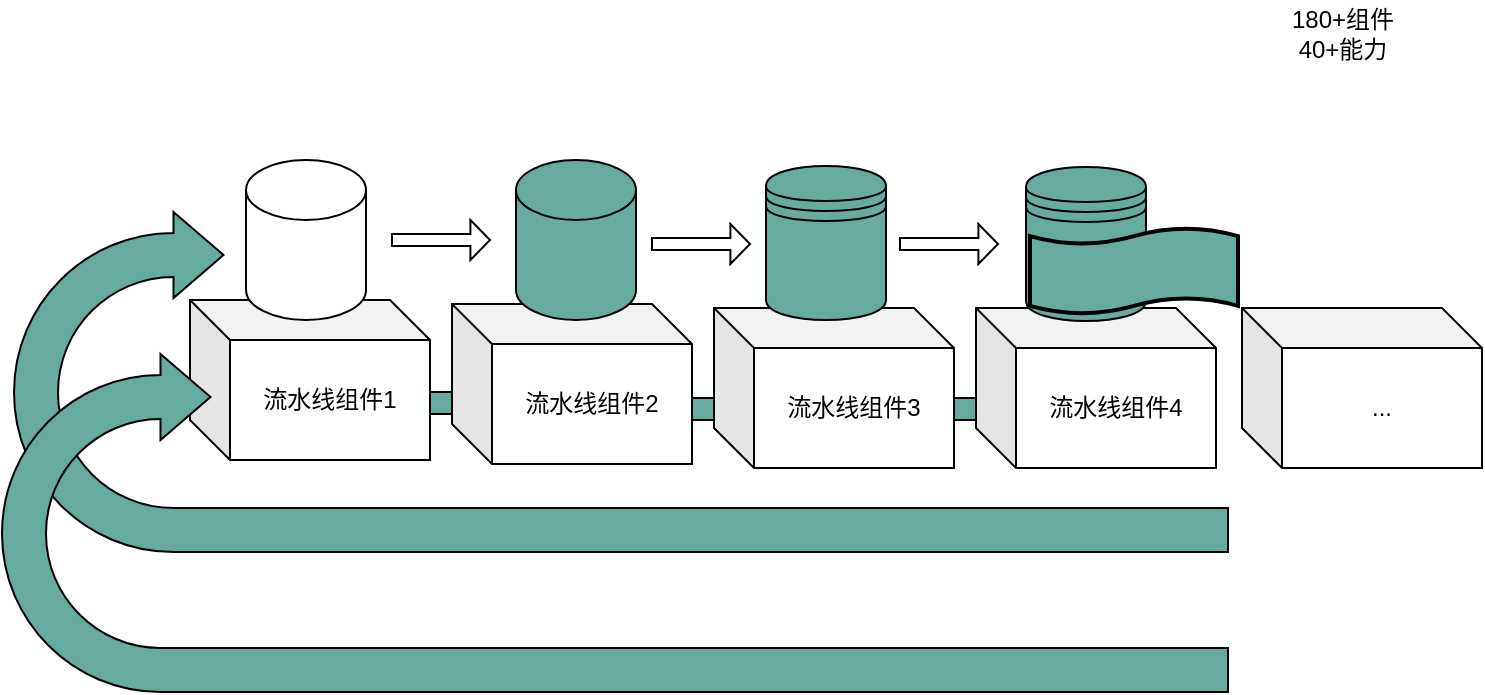 <mxfile version="13.10.1" type="github">
  <diagram id="QVn76cR12in6nKAyPC5W" name="第 1 页">
    <mxGraphModel dx="1773" dy="561" grid="0" gridSize="10" guides="1" tooltips="1" connect="1" arrows="1" fold="1" page="1" pageScale="1" pageWidth="827" pageHeight="1169" math="0" shadow="0">
      <root>
        <mxCell id="0" />
        <mxCell id="1" parent="0" />
        <mxCell id="yK20xfON5f7sRx_1v_2_-19" value="" style="html=1;shadow=0;dashed=0;align=center;verticalAlign=middle;shape=mxgraph.arrows2.sharpArrow2;dy1=0.67;dx1=18;dx2=18;dy3=0.15;dx3=27;notch=0;fillColor=#67AB9F;" parent="1" vertex="1">
          <mxGeometry x="439" y="255" width="96" height="33" as="geometry" />
        </mxCell>
        <mxCell id="yK20xfON5f7sRx_1v_2_-18" value="" style="html=1;shadow=0;dashed=0;align=center;verticalAlign=middle;shape=mxgraph.arrows2.sharpArrow2;dy1=0.67;dx1=18;dx2=18;dy3=0.15;dx3=27;notch=0;fillColor=#67AB9F;" parent="1" vertex="1">
          <mxGeometry x="311" y="255" width="96" height="33" as="geometry" />
        </mxCell>
        <mxCell id="yK20xfON5f7sRx_1v_2_-17" value="" style="html=1;shadow=0;dashed=0;align=center;verticalAlign=middle;shape=mxgraph.arrows2.sharpArrow2;dy1=0.67;dx1=18;dx2=18;dy3=0.15;dx3=27;notch=0;fillColor=#67AB9F;" parent="1" vertex="1">
          <mxGeometry x="171" y="252" width="96" height="33" as="geometry" />
        </mxCell>
        <mxCell id="yK20xfON5f7sRx_1v_2_-1" value="流水线组件1" style="shape=cube;whiteSpace=wrap;html=1;boundedLbl=1;backgroundOutline=1;darkOpacity=0.05;darkOpacity2=0.1;" parent="1" vertex="1">
          <mxGeometry x="86" y="217" width="120" height="80" as="geometry" />
        </mxCell>
        <mxCell id="yK20xfON5f7sRx_1v_2_-2" value="&lt;span&gt;流水线组件2&lt;/span&gt;" style="shape=cube;whiteSpace=wrap;html=1;boundedLbl=1;backgroundOutline=1;darkOpacity=0.05;darkOpacity2=0.1;" parent="1" vertex="1">
          <mxGeometry x="217" y="219" width="120" height="80" as="geometry" />
        </mxCell>
        <mxCell id="yK20xfON5f7sRx_1v_2_-3" value="&lt;span&gt;流水线组件3&lt;/span&gt;" style="shape=cube;whiteSpace=wrap;html=1;boundedLbl=1;backgroundOutline=1;darkOpacity=0.05;darkOpacity2=0.1;" parent="1" vertex="1">
          <mxGeometry x="348" y="221" width="120" height="80" as="geometry" />
        </mxCell>
        <mxCell id="yK20xfON5f7sRx_1v_2_-4" value="&lt;span&gt;流水线组件4&lt;/span&gt;" style="shape=cube;whiteSpace=wrap;html=1;boundedLbl=1;backgroundOutline=1;darkOpacity=0.05;darkOpacity2=0.1;" parent="1" vertex="1">
          <mxGeometry x="479" y="221" width="120" height="80" as="geometry" />
        </mxCell>
        <mxCell id="yK20xfON5f7sRx_1v_2_-5" value="" style="shape=cylinder3;whiteSpace=wrap;html=1;boundedLbl=1;backgroundOutline=1;size=15;" parent="1" vertex="1">
          <mxGeometry x="114" y="147" width="60" height="80" as="geometry" />
        </mxCell>
        <mxCell id="yK20xfON5f7sRx_1v_2_-7" value="" style="shape=cylinder3;whiteSpace=wrap;html=1;boundedLbl=1;backgroundOutline=1;size=15;fillColor=#67AB9F;" parent="1" vertex="1">
          <mxGeometry x="249" y="147" width="60" height="80" as="geometry" />
        </mxCell>
        <mxCell id="yK20xfON5f7sRx_1v_2_-10" value="" style="shape=singleArrow;whiteSpace=wrap;html=1;" parent="1" vertex="1">
          <mxGeometry x="187" y="177" width="49" height="20" as="geometry" />
        </mxCell>
        <mxCell id="yK20xfON5f7sRx_1v_2_-11" value="" style="shape=singleArrow;whiteSpace=wrap;html=1;" parent="1" vertex="1">
          <mxGeometry x="317" y="179" width="49" height="20" as="geometry" />
        </mxCell>
        <mxCell id="yK20xfON5f7sRx_1v_2_-12" value="" style="shape=singleArrow;whiteSpace=wrap;html=1;" parent="1" vertex="1">
          <mxGeometry x="441" y="179" width="49" height="20" as="geometry" />
        </mxCell>
        <mxCell id="yK20xfON5f7sRx_1v_2_-13" value="" style="shape=datastore;whiteSpace=wrap;html=1;fillColor=#67AB9F;" parent="1" vertex="1">
          <mxGeometry x="374" y="150" width="60" height="77" as="geometry" />
        </mxCell>
        <mxCell id="yK20xfON5f7sRx_1v_2_-14" value="" style="html=1;shadow=0;dashed=0;align=center;verticalAlign=middle;shape=mxgraph.arrows2.uTurnArrow;dy=11;arrowHead=43;dx2=25;fillColor=#67AB9F;" parent="1" vertex="1">
          <mxGeometry x="-2" y="173" width="607" height="170" as="geometry" />
        </mxCell>
        <mxCell id="yK20xfON5f7sRx_1v_2_-16" value="" style="html=1;shadow=0;dashed=0;align=center;verticalAlign=middle;shape=mxgraph.arrows2.uTurnArrow;dy=11;arrowHead=43;dx2=25;fillColor=#67AB9F;" parent="1" vertex="1">
          <mxGeometry x="-8" y="244" width="613" height="169" as="geometry" />
        </mxCell>
        <mxCell id="yK20xfON5f7sRx_1v_2_-20" value="" style="shape=datastore;whiteSpace=wrap;html=1;fillColor=#67AB9F;" parent="1" vertex="1">
          <mxGeometry x="504" y="150.5" width="60" height="77" as="geometry" />
        </mxCell>
        <mxCell id="yK20xfON5f7sRx_1v_2_-21" value="" style="shape=tape;whiteSpace=wrap;html=1;strokeWidth=2;size=0.19;fillColor=#67AB9F;" parent="1" vertex="1">
          <mxGeometry x="506" y="181" width="104" height="43" as="geometry" />
        </mxCell>
        <mxCell id="yK20xfON5f7sRx_1v_2_-22" value="..." style="shape=cube;whiteSpace=wrap;html=1;boundedLbl=1;backgroundOutline=1;darkOpacity=0.05;darkOpacity2=0.1;fillColor=#FFFFFF;" parent="1" vertex="1">
          <mxGeometry x="612" y="221" width="120" height="80" as="geometry" />
        </mxCell>
        <mxCell id="ilPLmKxiXYMY5KIC8l1D-1" value="180+组件&lt;br&gt;40+能力" style="text;html=1;strokeColor=none;fillColor=none;align=center;verticalAlign=middle;whiteSpace=wrap;rounded=0;" vertex="1" parent="1">
          <mxGeometry x="610" y="67" width="105" height="33" as="geometry" />
        </mxCell>
      </root>
    </mxGraphModel>
  </diagram>
</mxfile>
